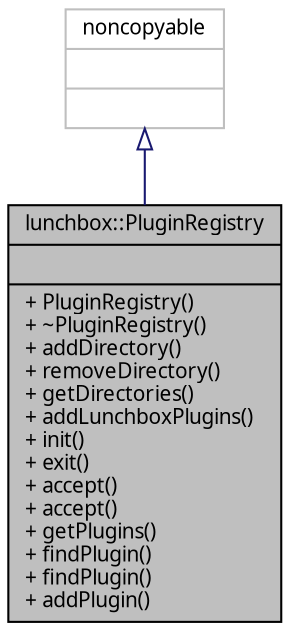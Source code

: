 digraph "lunchbox::PluginRegistry"
{
  edge [fontname="Sans",fontsize="10",labelfontname="Sans",labelfontsize="10"];
  node [fontname="Sans",fontsize="10",shape=record];
  Node1 [label="{lunchbox::PluginRegistry\n||+ PluginRegistry()\l+ ~PluginRegistry()\l+ addDirectory()\l+ removeDirectory()\l+ getDirectories()\l+ addLunchboxPlugins()\l+ init()\l+ exit()\l+ accept()\l+ accept()\l+ getPlugins()\l+ findPlugin()\l+ findPlugin()\l+ addPlugin()\l}",height=0.2,width=0.4,color="black", fillcolor="grey75", style="filled" fontcolor="black"];
  Node2 -> Node1 [dir="back",color="midnightblue",fontsize="10",style="solid",arrowtail="onormal",fontname="Sans"];
  Node2 [label="{noncopyable\n||}",height=0.2,width=0.4,color="grey75", fillcolor="white", style="filled"];
}
